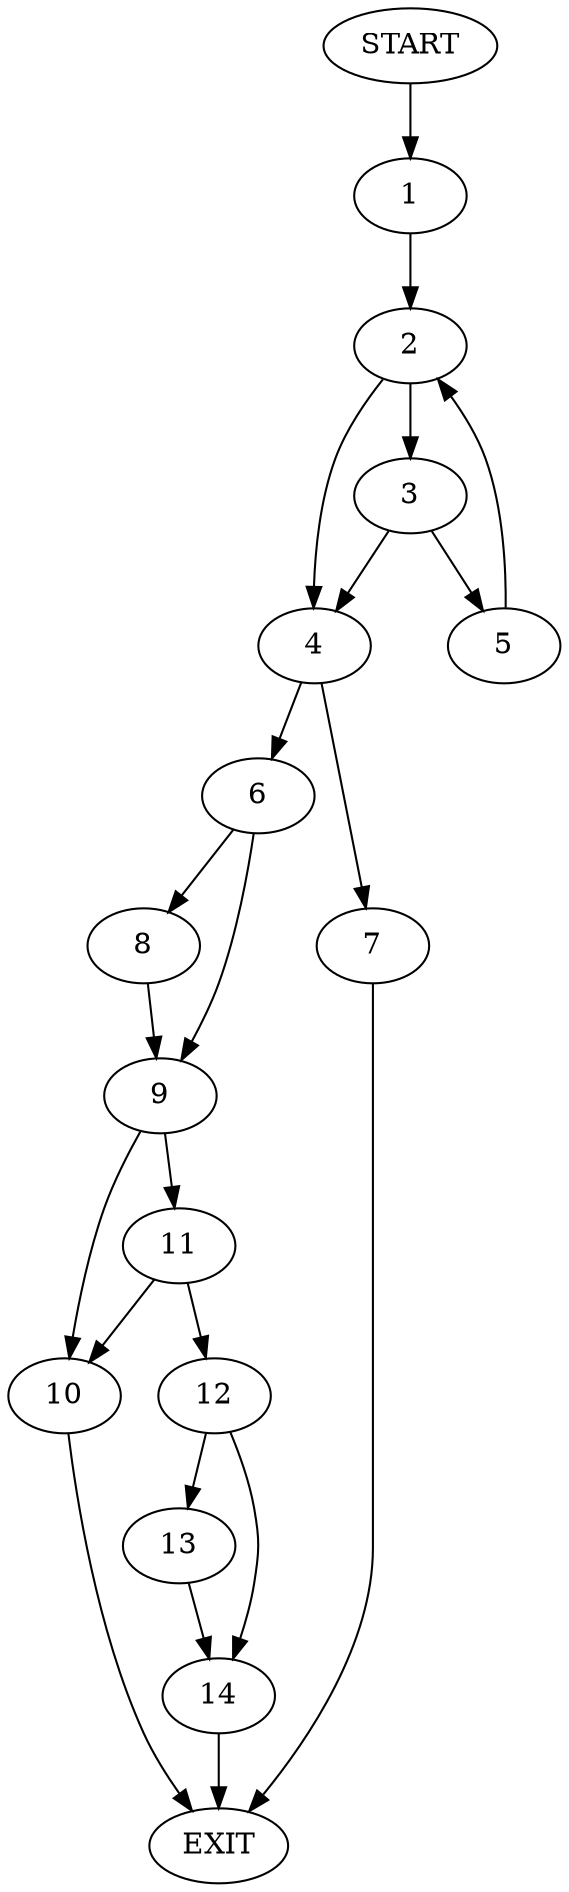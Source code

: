 digraph {
0 [label="START"]
15 [label="EXIT"]
0 -> 1
1 -> 2
2 -> 3
2 -> 4
3 -> 5
3 -> 4
4 -> 6
4 -> 7
5 -> 2
6 -> 8
6 -> 9
7 -> 15
9 -> 10
9 -> 11
8 -> 9
11 -> 12
11 -> 10
10 -> 15
12 -> 13
12 -> 14
13 -> 14
14 -> 15
}
